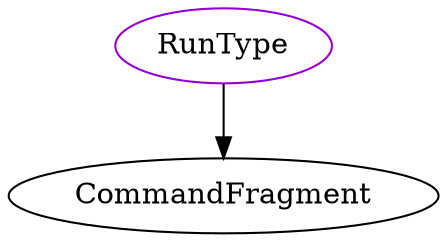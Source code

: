 digraph runtype{
RunType -> CommandFragment;
RunType	[shape=oval, color=darkviolet, label="RunType"];
}
